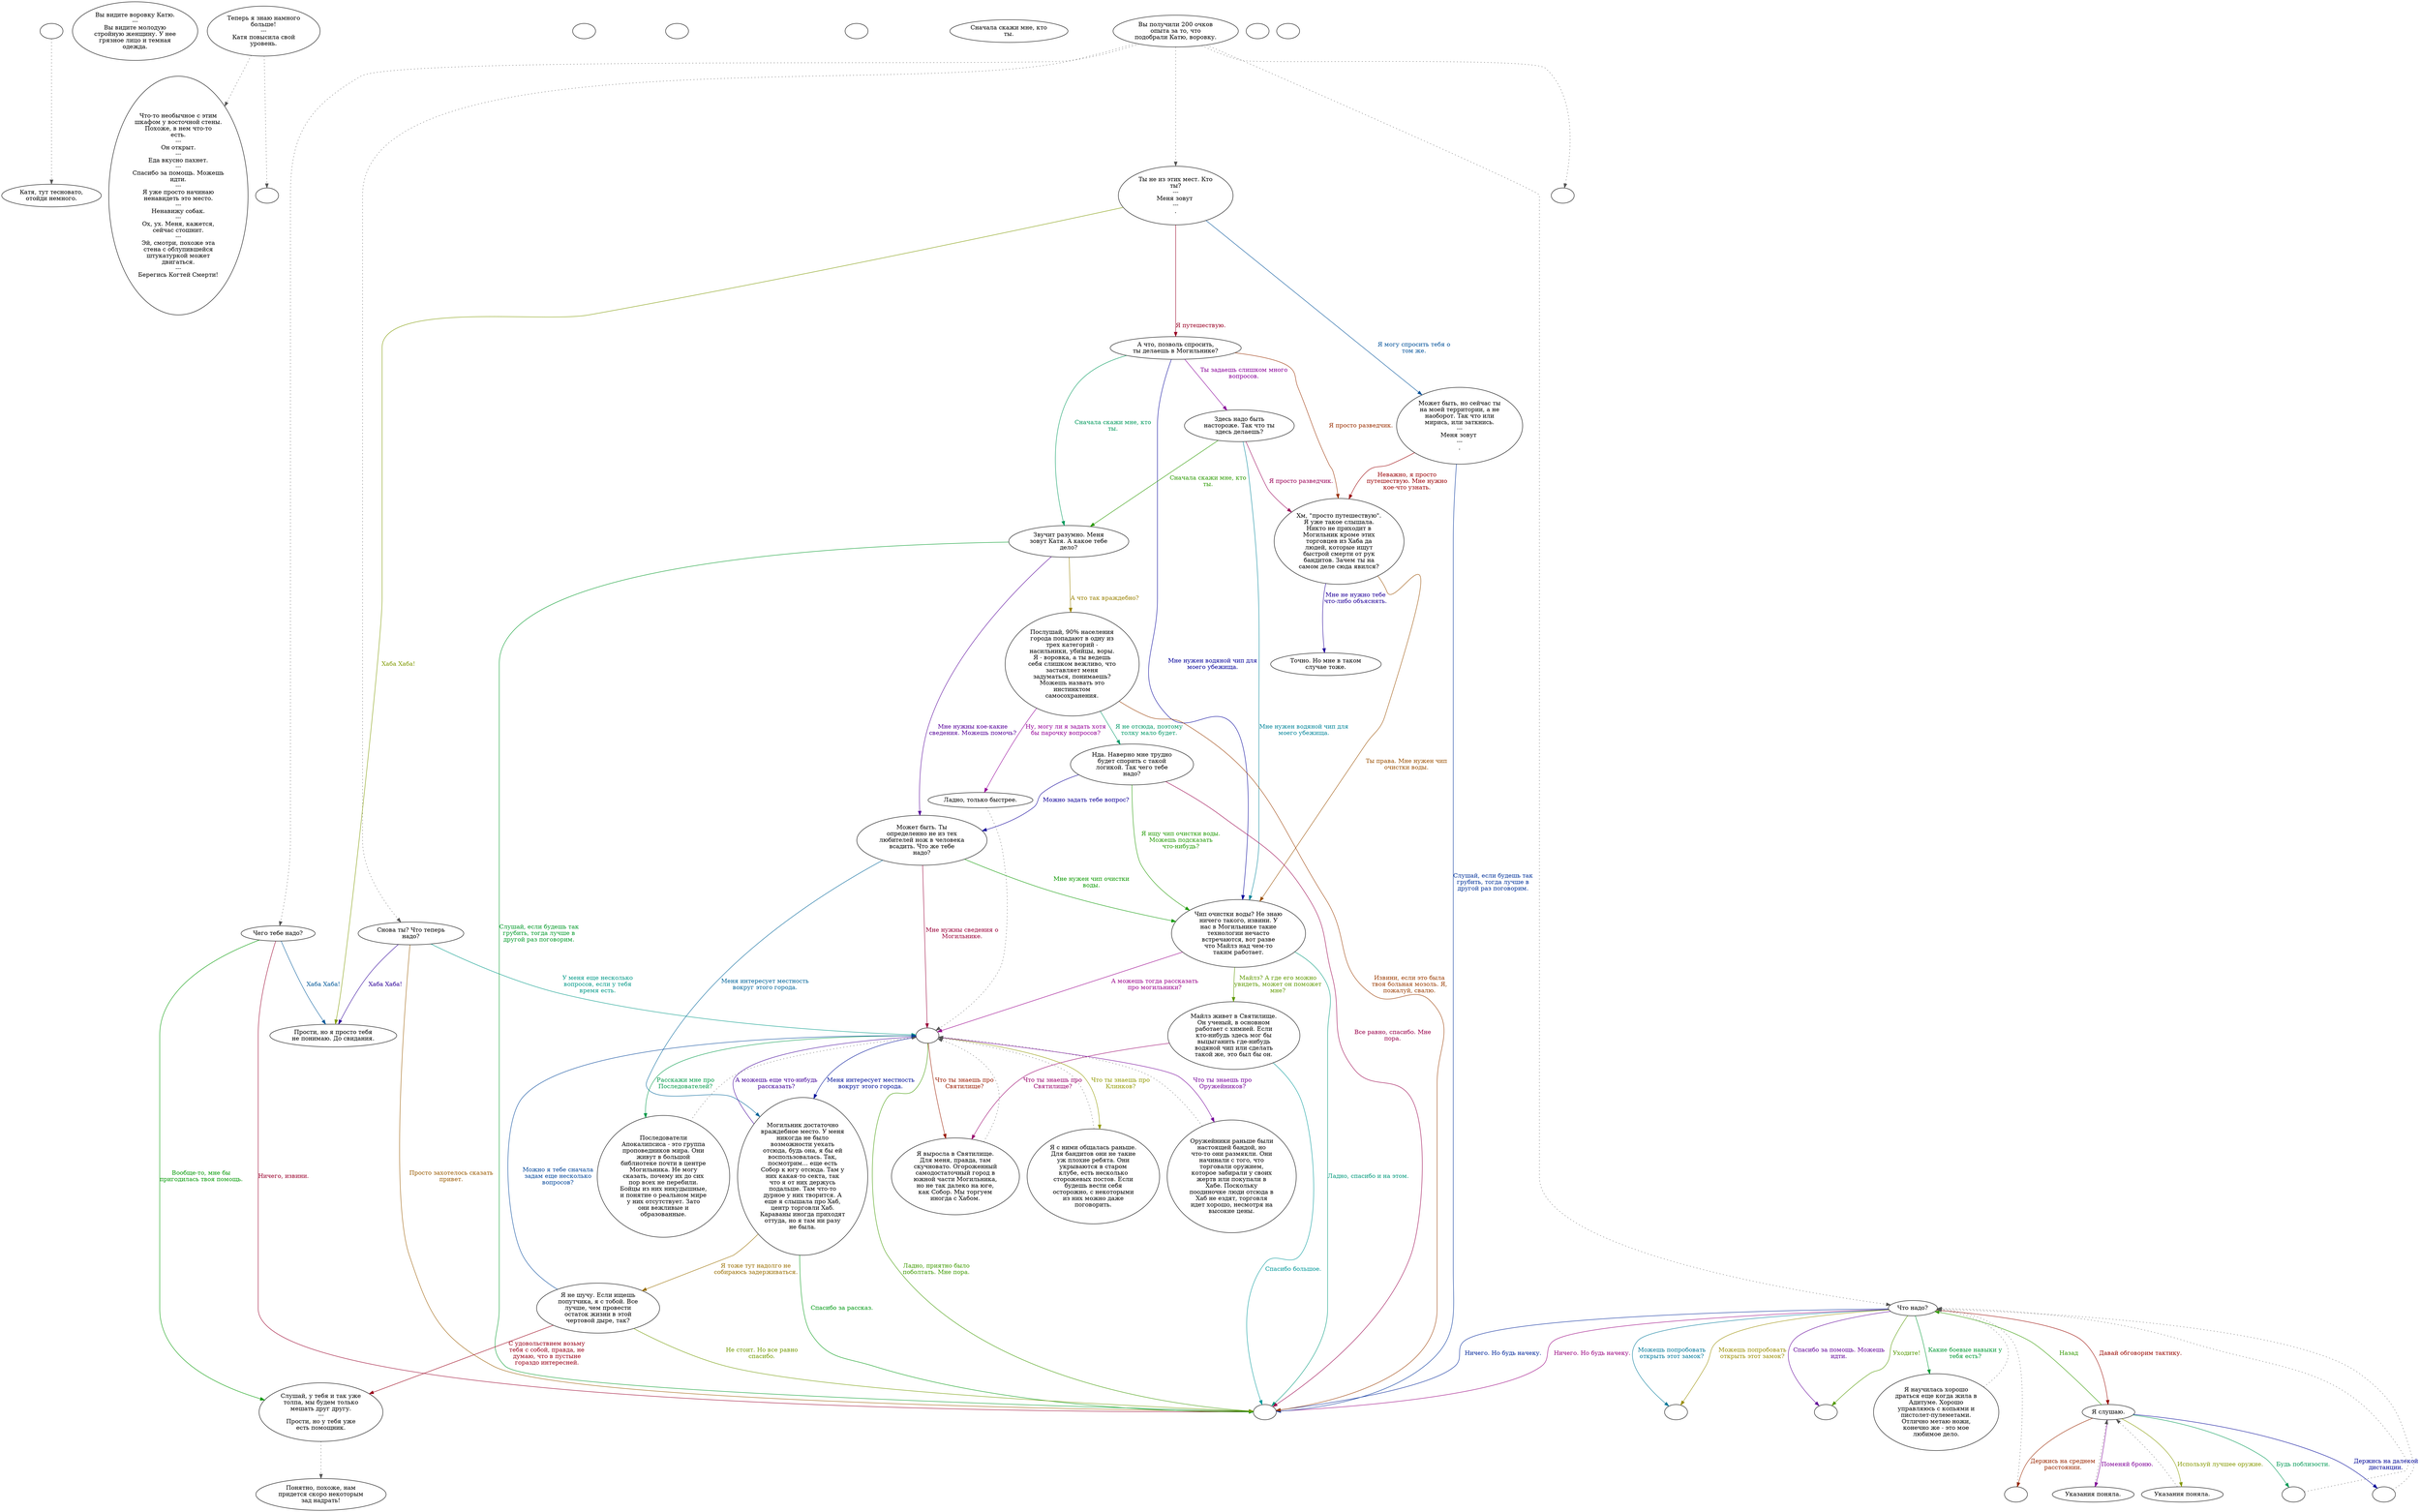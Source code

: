 digraph katja {
  "start" [style=filled       fillcolor="#FFFFFF"       color="#000000"]
  "start" -> "description_p_proc" [style=dotted color="#555555"]
  "start" [label=""]
  "look_at_p_proc" [style=filled       fillcolor="#FFFFFF"       color="#000000"]
  "look_at_p_proc" [label="Вы видите воровку Катю.\n---\nВы видите молодую\nстройную женщину. У нее\nгрязное лицо и темная\nодежда."]
  "description_p_proc" [style=filled       fillcolor="#FFFFFF"       color="#000000"]
  "description_p_proc" [label="Катя, тут тесновато,\nотойди немного."]
  "critter_p_proc" [style=filled       fillcolor="#FFFFFF"       color="#000000"]
  "critter_p_proc" -> "map_commentary" [style=dotted color="#555555"]
  "critter_p_proc" -> "follow_player" [style=dotted color="#555555"]
  "critter_p_proc" [label="Теперь я знаю намного\nбольше!\n---\nКатя повысила свой\nуровень."]
  "pickup_p_proc" [style=filled       fillcolor="#FFFFFF"       color="#000000"]
  "pickup_p_proc" [label=""]
  "destroy_p_proc" [style=filled       fillcolor="#FFFFFF"       color="#000000"]
  "destroy_p_proc" [label=""]
  "map_enter_p_proc" [style=filled       fillcolor="#FFFFFF"       color="#000000"]
  "map_enter_p_proc" [label=""]
  "use_obj_on_p_proc" [style=filled       fillcolor="#FFFFFF"       color="#000000"]
  "use_obj_on_p_proc" [label="Сначала скажи мне, кто\nты."]
  "talk_p_proc" [style=filled       fillcolor="#FFFFFF"       color="#000000"]
  "talk_p_proc" -> "Katja28" [style=dotted color="#555555"]
  "talk_p_proc" -> "Katja24" [style=dotted color="#555555"]
  "talk_p_proc" -> "Katja25" [style=dotted color="#555555"]
  "talk_p_proc" -> "Katja01" [style=dotted color="#555555"]
  "talk_p_proc" -> "pick_lock" [style=dotted color="#555555"]
  "talk_p_proc" [label="Вы получили 200 очков\nопыта за то, что\nподобрали Катю, воровку."]
  "join_party" [style=filled       fillcolor="#FFFFFF"       color="#000000"]
  "join_party" [label="Понятно, похоже, нам\nпридется скоро некоторым\nзад надрать!"]
  "Katja01" [style=filled       fillcolor="#FFFFFF"       color="#000000"]
  "Katja01" [label="Ты не из этих мест. Кто\nты?\n---\nМеня зовут \n---\n."]
  "Katja01" -> "Katja02" [label="Я путешествую." color="#990024" fontcolor="#990024"]
  "Katja01" -> "Katja05" [label="Я могу спросить тебя о\nтом же." color="#005199" fontcolor="#005199"]
  "Katja01" -> "KatjaExit" [label="Хаба Хаба!" color="#7E9900" fontcolor="#7E9900"]
  "Katja02" [style=filled       fillcolor="#FFFFFF"       color="#000000"]
  "Katja02" [label="А что, позволь спросить,\nты делаешь в Могильнике?"]
  "Katja02" -> "Katja03" [label="Ты задаешь слишком много\nвопросов." color="#880099" fontcolor="#880099"]
  "Katja02" -> "Katja04" [label="Сначала скажи мне, кто\nты." color="#00995B" fontcolor="#00995B"]
  "Katja02" -> "Katja07" [label="Я просто разведчик." color="#992F00" fontcolor="#992F00"]
  "Katja02" -> "Katja06" [label="Мне нужен водяной чип для\nмоего убежища." color="#020099" fontcolor="#020099"]
  "Katja03" [style=filled       fillcolor="#FFFFFF"       color="#000000"]
  "Katja03" [label="Здесь надо быть\nнастороже. Так что ты\nздесь делаешь?"]
  "Katja03" -> "Katja04" [label="Сначала скажи мне, кто\nты." color="#2B9900" fontcolor="#2B9900"]
  "Katja03" -> "Katja07" [label="Я просто разведчик." color="#990057" fontcolor="#990057"]
  "Katja03" -> "Katja06" [label="Мне нужен водяной чип для\nмоего убежища." color="#008499" fontcolor="#008499"]
  "Katja04" [style=filled       fillcolor="#FFFFFF"       color="#000000"]
  "Katja04" [label="Звучит разумно. Меня\nзовут Катя. А какое тебе\nдело?"]
  "Katja04" -> "Katja21" [label="А что так враждебно?" color="#998100" fontcolor="#998100"]
  "Katja04" -> "Katja09" [label="Мне нужны кое-какие\nсведения. Можешь помочь?" color="#550099" fontcolor="#550099"]
  "Katja04" -> "KatjaEnd" [label="Слушай, если будешь так\nгрубить, тогда лучше в\nдругой раз поговорим." color="#009928" fontcolor="#009928"]
  "Katja05" [style=filled       fillcolor="#FFFFFF"       color="#000000"]
  "Katja05" [label="Может быть, но сейчас ты\nна моей территории, а не\nнаоборот. Так что или\nмирись, или заткнись.\n---\nМеня зовут \n---\n."]
  "Katja05" -> "Katja07" [label="Неважно, я просто\nпутешествую. Мне нужно\nкое-что узнать." color="#990005" fontcolor="#990005"]
  "Katja05" -> "KatjaEnd" [label="Слушай, если будешь так\nгрубить, тогда лучше в\nдругой раз поговорим." color="#003199" fontcolor="#003199"]
  "Katja06" [style=filled       fillcolor="#FFFFFF"       color="#000000"]
  "Katja06" [label="Чип очистки воды? Не знаю\nничего такого, извини. У\nнас в Могильнике такие\nтехнологии нечасто\nвстречаются, вот разве\nчто Майлз над чем-то\nтаким работает."]
  "Katja06" -> "Katja11" [label="Майлз? А где его можно\nувидеть, может он поможет\nмне?" color="#5E9900" fontcolor="#5E9900"]
  "Katja06" -> "Katja10" [label="А можешь тогда рассказать\nпро могильники?" color="#99008B" fontcolor="#99008B"]
  "Katja06" -> "KatjaEnd" [label="Ладно, спасибо и на этом." color="#00997B" fontcolor="#00997B"]
  "Katja07" [style=filled       fillcolor="#FFFFFF"       color="#000000"]
  "Katja07" [label="Хм, \"просто путешествую\".\nЯ уже такое слышала.\nНикто не приходит в\nМогильник кроме этих\nторговцев из Хаба да\nлюдей, которые ищут\nбыстрой смерти от рук\nбандитов. Зачем ты на\nсамом деле сюда явился?"]
  "Katja07" -> "Katja06" [label="Ты права. Мне нужен чип\nочистки воды." color="#994E00" fontcolor="#994E00"]
  "Katja07" -> "Katja08" [label="Мне не нужно тебе\nчто-либо объяснять." color="#210099" fontcolor="#210099"]
  "Katja08" [style=filled       fillcolor="#FFFFFF"       color="#000000"]
  "Katja08" [label="Точно. Но мне в таком\nслучае тоже."]
  "Katja09" [style=filled       fillcolor="#FFFFFF"       color="#000000"]
  "Katja09" [label="Может быть. Ты\nопределенно не из тех\nлюбителей нож в человека\nвсадить. Что же тебе\nнадо?"]
  "Katja09" -> "Katja06" [label="Мне нужен чип очистки\nводы." color="#0B9900" fontcolor="#0B9900"]
  "Katja09" -> "Katja10" [label="Мне нужны сведения о\nМогильнике." color="#990038" fontcolor="#990038"]
  "Katja09" -> "Katja17" [label="Меня интересует местность\nвокруг этого города." color="#006499" fontcolor="#006499"]
  "Katja10" [style=filled       fillcolor="#FFFFFF"       color="#000000"]
  "Katja10" [label=""]
  "Katja10" -> "Katja13" [label="Что ты знаешь про\nКлинков?" color="#919900" fontcolor="#919900"]
  "Katja10" -> "Katja15" [label="Что ты знаешь про\nОружейников?" color="#740099" fontcolor="#740099"]
  "Katja10" -> "Katja16" [label="Расскажи мне про\nПоследователей?" color="#009948" fontcolor="#009948"]
  "Katja10" -> "Katja12" [label="Что ты знаешь про\nСвятилище?" color="#991B00" fontcolor="#991B00"]
  "Katja10" -> "Katja17" [label="Меня интересует местность\nвокруг этого города." color="#001299" fontcolor="#001299"]
  "Katja10" -> "KatjaEnd" [label="Ладно, приятно было\nпоболтать. Мне пора." color="#3E9900" fontcolor="#3E9900"]
  "Katja11" [style=filled       fillcolor="#FFFFFF"       color="#000000"]
  "Katja11" [label="Майлз живет в Святилище.\nОн ученый, в основном\nработает с химией. Если\nкто-нибудь здесь мог бы\nвыцыганить где-нибудь\nводяной чип или сделать\nтакой же, это был бы он."]
  "Katja11" -> "Katja12" [label="Что ты знаешь про\nСвятилище?" color="#99006B" fontcolor="#99006B"]
  "Katja11" -> "KatjaEnd" [label="Спасибо большое." color="#009899" fontcolor="#009899"]
  "Katja12" [style=filled       fillcolor="#FFFFFF"       color="#000000"]
  "Katja12" -> "Katja10" [style=dotted color="#555555"]
  "Katja12" [label="Я выросла в Святилище.\nДля меня, правда, там\nскучновато. Огороженный\nсамодостаточный город в\nюжной части Могильника,\nно не так далеко на юге,\nкак Собор. Мы торгуем\nиногда с Хабом."]
  "Katja13" [style=filled       fillcolor="#FFFFFF"       color="#000000"]
  "Katja13" -> "Katja10" [style=dotted color="#555555"]
  "Katja13" [label="Я с ними общалась раньше.\nДля бандитов они не такие\nуж плохие ребята. Они\nукрываются в старом\nклубе, есть несколько\nсторожевых постов. Если\nбудешь вести себя\nосторожно, с некоторыми\nиз них можно даже\nпоговорить."]
  "Katja15" [style=filled       fillcolor="#FFFFFF"       color="#000000"]
  "Katja15" -> "Katja10" [style=dotted color="#555555"]
  "Katja15" [label="Оружейники раньше были\nнастоящей бандой, но\nчто-то они размякли. Они\nначинали с того, что\nторговали оружием,\nкоторое забирали у своих\nжертв или покупали в\nХабе. Поскольку\nпоодиночке люди отсюда в\nХаб не ездят, торговля\nидет хорошо, несмотря на\nвысокие цены."]
  "Katja16" [style=filled       fillcolor="#FFFFFF"       color="#000000"]
  "Katja16" -> "Katja10" [style=dotted color="#555555"]
  "Katja16" [label="Последователи\nАпокалипсиса - это группа\nпроповедников мира. Они\nживут в большой\nбиблиотеке почти в центре\nМогильника. Не могу\nсказать, почему их до сих\nпор всех не перебили.\nБойцы из них никудышные,\nи понятие о реальном мире\nу них отсутствует. Зато\nони вежливые и\nобразованные."]
  "Katja17" [style=filled       fillcolor="#FFFFFF"       color="#000000"]
  "Katja17" [label="Могильник достаточно\nвраждебное место. У меня\nникогда не было\nвозможности уехать\nотсюда, будь она, я бы ей\nвоспользовалась. Так,\nпосмотрим... еще есть\nСобор к югу отсюда. Там у\nних какая-то секта, так\nчто я от них держусь\nподальше. Там что-то\nдурное у них творится. А\nеще я слышала про Хаб,\nцентр торговли Хаб.\nКараваны иногда приходят\nоттуда, но я там ни разу\nне была."]
  "Katja17" -> "Katja18" [label="Я тоже тут надолго не\nсобираюсь задерживаться." color="#996E00" fontcolor="#996E00"]
  "Katja17" -> "Katja10" [label="А можешь еще что-нибудь\nрассказать?" color="#410099" fontcolor="#410099"]
  "Katja17" -> "KatjaEnd" [label="Спасибо за рассказ." color="#009914" fontcolor="#009914"]
  "Katja18" [style=filled       fillcolor="#FFFFFF"       color="#000000"]
  "Katja18" [label="Я не шучу. Если ищешь\nпопутчика, я с тобой. Все\nлучше, чем провести\nостаток жизни в этой\nчертовой дыре, так?"]
  "Katja18" -> "Katja20" [label="С удовольствием возьму\nтебя с собой, правда, не\nдумаю, что в пустыне\nгораздо интересней." color="#990018" fontcolor="#990018"]
  "Katja18" -> "Katja10" [label="Можно я тебе сначала\nзадам еще несколько\nвопросов?" color="#004599" fontcolor="#004599"]
  "Katja18" -> "KatjaEnd" [label="Не стоит. Но все равно\nспасибо." color="#719900" fontcolor="#719900"]
  "Katja20" [style=filled       fillcolor="#FFFFFF"       color="#000000"]
  "Katja20" -> "join_party" [style=dotted color="#555555"]
  "Katja20" [label="Слушай, у тебя и так уже\nтолпа, мы будем только\nмешать друг другу.\n---\nПрости, но у тебя уже\nесть помощник."]
  "Katja21" [style=filled       fillcolor="#FFFFFF"       color="#000000"]
  "Katja21" [label="Послушай, 90% населения\nгорода попадают в одну из\nтрех категорий -\nнасильники, убийцы, воры.\nЯ - воровка, а ты ведешь\nсебя слишком вежливо, что\nзаставляет меня\nзадуматься, понимаешь?\nМожешь назвать это\nинстинктом\nсамосохранения."]
  "Katja21" -> "Katja22" [label="Ну, могу ли я задать хотя\nбы парочку вопросов?" color="#940099" fontcolor="#940099"]
  "Katja21" -> "Katja23" [label="Я не отсюда, поэтому\nтолку мало будет." color="#009967" fontcolor="#009967"]
  "Katja21" -> "KatjaEnd" [label="Извини, если это была\nтвоя больная мозоль. Я,\nпожалуй, свалю." color="#993B00" fontcolor="#993B00"]
  "Katja22" [style=filled       fillcolor="#FFFFFF"       color="#000000"]
  "Katja22" -> "Katja10" [style=dotted color="#555555"]
  "Katja22" [label="Ладно, только быстрее."]
  "Katja23" [style=filled       fillcolor="#FFFFFF"       color="#000000"]
  "Katja23" [label="Нда. Наверно мне трудно\nбудет спорить с такой\nлогикой. Так чего тебе\nнадо?"]
  "Katja23" -> "Katja09" [label="Можно задать тебе вопрос?" color="#0E0099" fontcolor="#0E0099"]
  "Katja23" -> "Katja06" [label="Я ищу чип очистки воды.\nМожешь подсказать\nчто-нибудь?" color="#1F9900" fontcolor="#1F9900"]
  "Katja23" -> "KatjaEnd" [label="Все равно, спасибо. Мне\nпора." color="#99004B" fontcolor="#99004B"]
  "Katja24" [style=filled       fillcolor="#FFFFFF"       color="#000000"]
  "Katja24" [label="Что надо?"]
  "Katja24" -> "set_lock" [label="Можешь попробовать\nоткрыть этот замок?" color="#007899" fontcolor="#007899"]
  "Katja24" -> "set_lock" [label="Можешь попробовать\nоткрыть этот замок?" color="#998D00" fontcolor="#998D00"]
  "Katja24" -> "KatjaLeave" [label="Спасибо за помощь. Можешь\nидти." color="#610099" fontcolor="#610099"]
  "Katja24" -> "Katja26" [label="Какие боевые навыки у\nтебя есть?" color="#009934" fontcolor="#009934"]
  "Katja24" -> "KatjaCombatTactics" [label="Давай обговорим тактику." color="#990700" fontcolor="#990700"]
  "Katja24" -> "KatjaEnd" [label="Ничего. Но будь начеку." color="#002599" fontcolor="#002599"]
  "Katja24" -> "KatjaLeave" [label="Уходите!" color="#529900" fontcolor="#529900"]
  "Katja24" -> "KatjaEnd" [label="Ничего. Но будь начеку." color="#99007F" fontcolor="#99007F"]
  "Katja25" [style=filled       fillcolor="#FFFFFF"       color="#000000"]
  "Katja25" [label="Снова ты? Что теперь\nнадо?"]
  "Katja25" -> "Katja10" [label="У меня еще несколько\nвопросов, если у тебя\nвремя есть." color="#009987" fontcolor="#009987"]
  "Katja25" -> "KatjaEnd" [label="Просто захотелось сказать\nпривет." color="#995A00" fontcolor="#995A00"]
  "Katja25" -> "KatjaExit" [label="Хаба Хаба!" color="#2E0099" fontcolor="#2E0099"]
  "Katja26" [style=filled       fillcolor="#FFFFFF"       color="#000000"]
  "Katja26" -> "Katja24" [style=dotted color="#555555"]
  "Katja26" [label="Я научилась хорошо\nдраться еще когда жила в\nАдитуме. Хорошо\nуправляюсь с копьями и\nпистолет-пулеметами.\nОтлично метаю ножи,\nконечно же - это мое\nлюбимое дело."]
  "Katja28" [style=filled       fillcolor="#FFFFFF"       color="#000000"]
  "Katja28" [label="Чего тебе надо?"]
  "Katja28" -> "Katja20" [label="Вообще-то, мне бы\nпригодилась твоя помощь." color="#009901" fontcolor="#009901"]
  "Katja28" -> "KatjaEnd" [label="Ничего, извини." color="#99002C" fontcolor="#99002C"]
  "Katja28" -> "KatjaExit" [label="Хаба Хаба!" color="#005899" fontcolor="#005899"]
  "KatjaEnd" [style=filled       fillcolor="#FFFFFF"       color="#000000"]
  "KatjaEnd" [label=""]
  "KatjaLeave" [style=filled       fillcolor="#FFFFFF"       color="#000000"]
  "KatjaLeave" [label=""]
  "KatjaClose" [style=filled       fillcolor="#FFFFFF"       color="#000000"]
  "KatjaClose" -> "Katja24" [style=dotted color="#555555"]
  "KatjaClose" [label=""]
  "KatjaModerate" [style=filled       fillcolor="#FFFFFF"       color="#000000"]
  "KatjaModerate" -> "Katja24" [style=dotted color="#555555"]
  "KatjaModerate" [label=""]
  "KatjaFar" [style=filled       fillcolor="#FFFFFF"       color="#000000"]
  "KatjaFar" -> "Katja24" [style=dotted color="#555555"]
  "KatjaFar" [label=""]
  "KatjaExit" [style=filled       fillcolor="#FFFFFF"       color="#000000"]
  "KatjaExit" [label="Прости, но я просто тебя\nне понимаю. До свидания."]
  "follow_player" [style=filled       fillcolor="#FFFFFF"       color="#000000"]
  "follow_player" [label=""]
  "map_commentary" [style=filled       fillcolor="#FFFFFF"       color="#000000"]
  "map_commentary" [label="Что-то необычное с этим\nшкафом у восточной стены.\nПохоже, в нем что-то\nесть.\n---\nОн открыт.\n---\nЕда вкусно пахнет.\n---\nСпасибо за помощь. Можешь\nидти.\n---\nЯ уже просто начинаю\nненавидеть это место.\n---\nНенавижу собак.\n---\nОх, ух. Меня, кажется,\nсейчас стошнит.\n---\nЭй, смотри, похоже эта\nстена с облупившейся\nштукатуркой может\nдвигаться.\n---\nБерегись Когтей Смерти!"]
  "pick_lock" [style=filled       fillcolor="#FFFFFF"       color="#000000"]
  "pick_lock" [label=""]
  "set_lock" [style=filled       fillcolor="#FFFFFF"       color="#000000"]
  "set_lock" [label=""]
  "KatjaCombatTactics" [style=filled       fillcolor="#FFFFFF"       color="#000000"]
  "KatjaCombatTactics" [label="Я слушаю."]
  "KatjaCombatTactics" -> "KatjaBestWeapon" [label="Используй лучшее оружие." color="#859900" fontcolor="#859900"]
  "KatjaCombatTactics" -> "KatjaArmour" [label="Поменяй броню." color="#800099" fontcolor="#800099"]
  "KatjaCombatTactics" -> "KatjaClose" [label="Будь поблизости." color="#009954" fontcolor="#009954"]
  "KatjaCombatTactics" -> "KatjaModerate" [label="Держись на среднем\nрасстоянии." color="#992700" fontcolor="#992700"]
  "KatjaCombatTactics" -> "KatjaFar" [label="Держись на далекой\nдистанции." color="#000699" fontcolor="#000699"]
  "KatjaCombatTactics" -> "Katja24" [label="Назад" color="#329900" fontcolor="#329900"]
  "KatjaBestWeapon" [style=filled       fillcolor="#FFFFFF"       color="#000000"]
  "KatjaBestWeapon" -> "KatjaCombatTactics" [style=dotted color="#555555"]
  "KatjaBestWeapon" [label="Указания поняла."]
  "KatjaArmour" [style=filled       fillcolor="#FFFFFF"       color="#000000"]
  "KatjaArmour" -> "KatjaCombatTactics" [style=dotted color="#555555"]
  "KatjaArmour" [label="Указания поняла."]
  "get_armour_ptr" [style=filled       fillcolor="#FFFFFF"       color="#000000"]
  "get_armour_ptr" [label=""]
  "get_proto" [style=filled       fillcolor="#FFFFFF"       color="#000000"]
  "get_proto" [label=""]
}